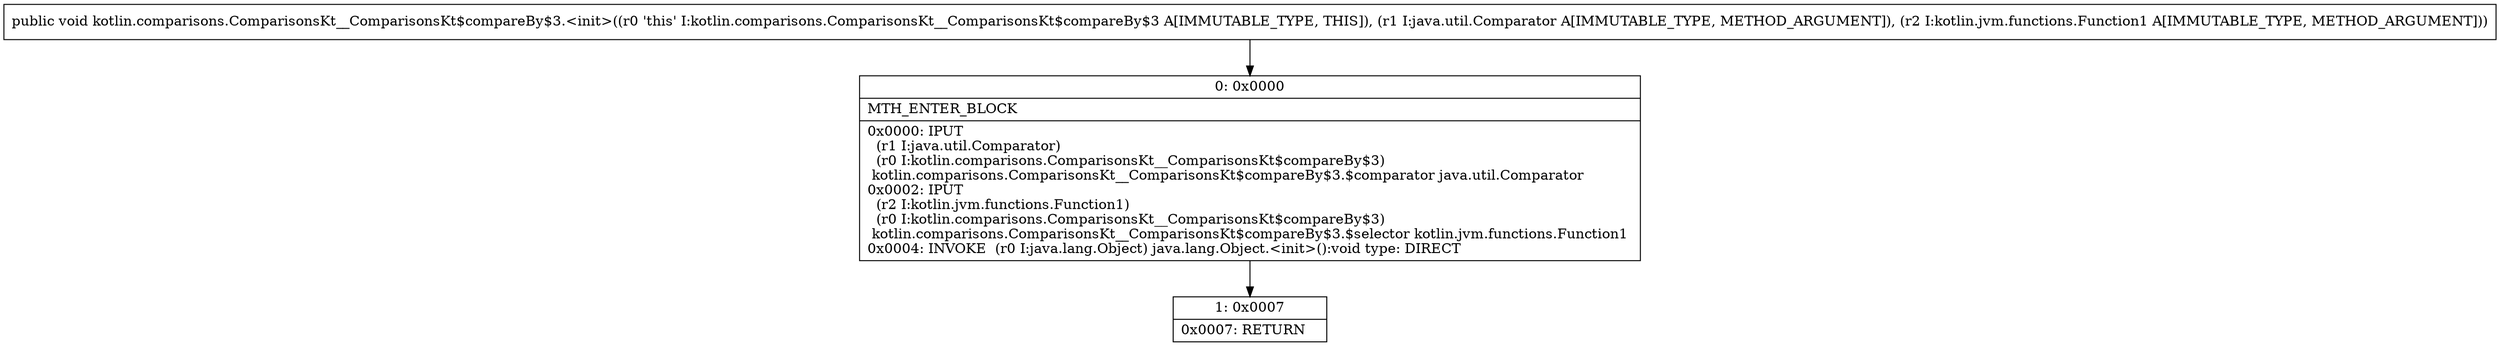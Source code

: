 digraph "CFG forkotlin.comparisons.ComparisonsKt__ComparisonsKt$compareBy$3.\<init\>(Ljava\/util\/Comparator;Lkotlin\/jvm\/functions\/Function1;)V" {
Node_0 [shape=record,label="{0\:\ 0x0000|MTH_ENTER_BLOCK\l|0x0000: IPUT  \l  (r1 I:java.util.Comparator)\l  (r0 I:kotlin.comparisons.ComparisonsKt__ComparisonsKt$compareBy$3)\l kotlin.comparisons.ComparisonsKt__ComparisonsKt$compareBy$3.$comparator java.util.Comparator \l0x0002: IPUT  \l  (r2 I:kotlin.jvm.functions.Function1)\l  (r0 I:kotlin.comparisons.ComparisonsKt__ComparisonsKt$compareBy$3)\l kotlin.comparisons.ComparisonsKt__ComparisonsKt$compareBy$3.$selector kotlin.jvm.functions.Function1 \l0x0004: INVOKE  (r0 I:java.lang.Object) java.lang.Object.\<init\>():void type: DIRECT \l}"];
Node_1 [shape=record,label="{1\:\ 0x0007|0x0007: RETURN   \l}"];
MethodNode[shape=record,label="{public void kotlin.comparisons.ComparisonsKt__ComparisonsKt$compareBy$3.\<init\>((r0 'this' I:kotlin.comparisons.ComparisonsKt__ComparisonsKt$compareBy$3 A[IMMUTABLE_TYPE, THIS]), (r1 I:java.util.Comparator A[IMMUTABLE_TYPE, METHOD_ARGUMENT]), (r2 I:kotlin.jvm.functions.Function1 A[IMMUTABLE_TYPE, METHOD_ARGUMENT])) }"];
MethodNode -> Node_0;
Node_0 -> Node_1;
}

